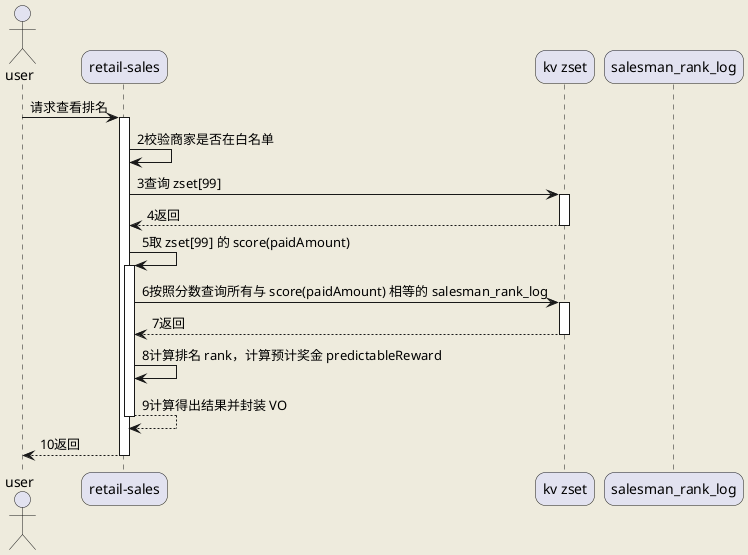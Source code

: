 @startuml
skinparam sequenceArrowThickness 1
skinparam roundcorner 20
skinparam maxmessagesize 500
/'skinparam sequenceParticipant underline'/

skinparam backgroundColor #EEEBDD

/'skinparam handwritten true

skinparam sequence {
ArrowColor DeepSkyBlue
ActorBorderColor DeepSkyBlue
LifeLineBorderColor blue
LifeLineBackgroundColor #A9DCDF

ParticipantBorderColor DeepSkyBlue
ParticipantBackgroundColor DodgerBlue
ParticipantFontName Impact
ParticipantFontSize 17
ParticipantFontColor #A9DCDF

ActorBackgroundColor aqua
ActorFontColor DeepSkyBlue
ActorFontSize 17
ActorFontName Aapex
}'/

actor user as u


participant "retail-sales" as sales
participant "kv zset" as set
participant "salesman_rank_log" as t1

u -> sales : 请求查看排名
activate sales

sales -> sales : 2校验商家是否在白名单

sales -> set : 3查询 zset[99]
activate set
return 4返回

/'
sales -> sales : 4.1如果 zset[99] == null
note left
    说明列表为空
    或者排名列表并未填充 100 人
end note
activate sales

sales -> zset : 4.2查询 zset 长度 zcard
activate zset
return 4.3返回
sales -> sales :4.4 如果 zset.length > 0
activate sales
return
sales --> u : 4.5返回
'/



sales -> sales : 5取 zset[99] 的 score(paidAmount)
activate sales

sales -> set : 6按照分数查询所有与 score(paidAmount) 相等的 salesman_rank_log
activate set
return 7返回

sales -> sales : 8计算排名 rank，计算预计奖金 predictableReward
return 9计算得出结果并封装 VO

return 10返回

@enduml


















